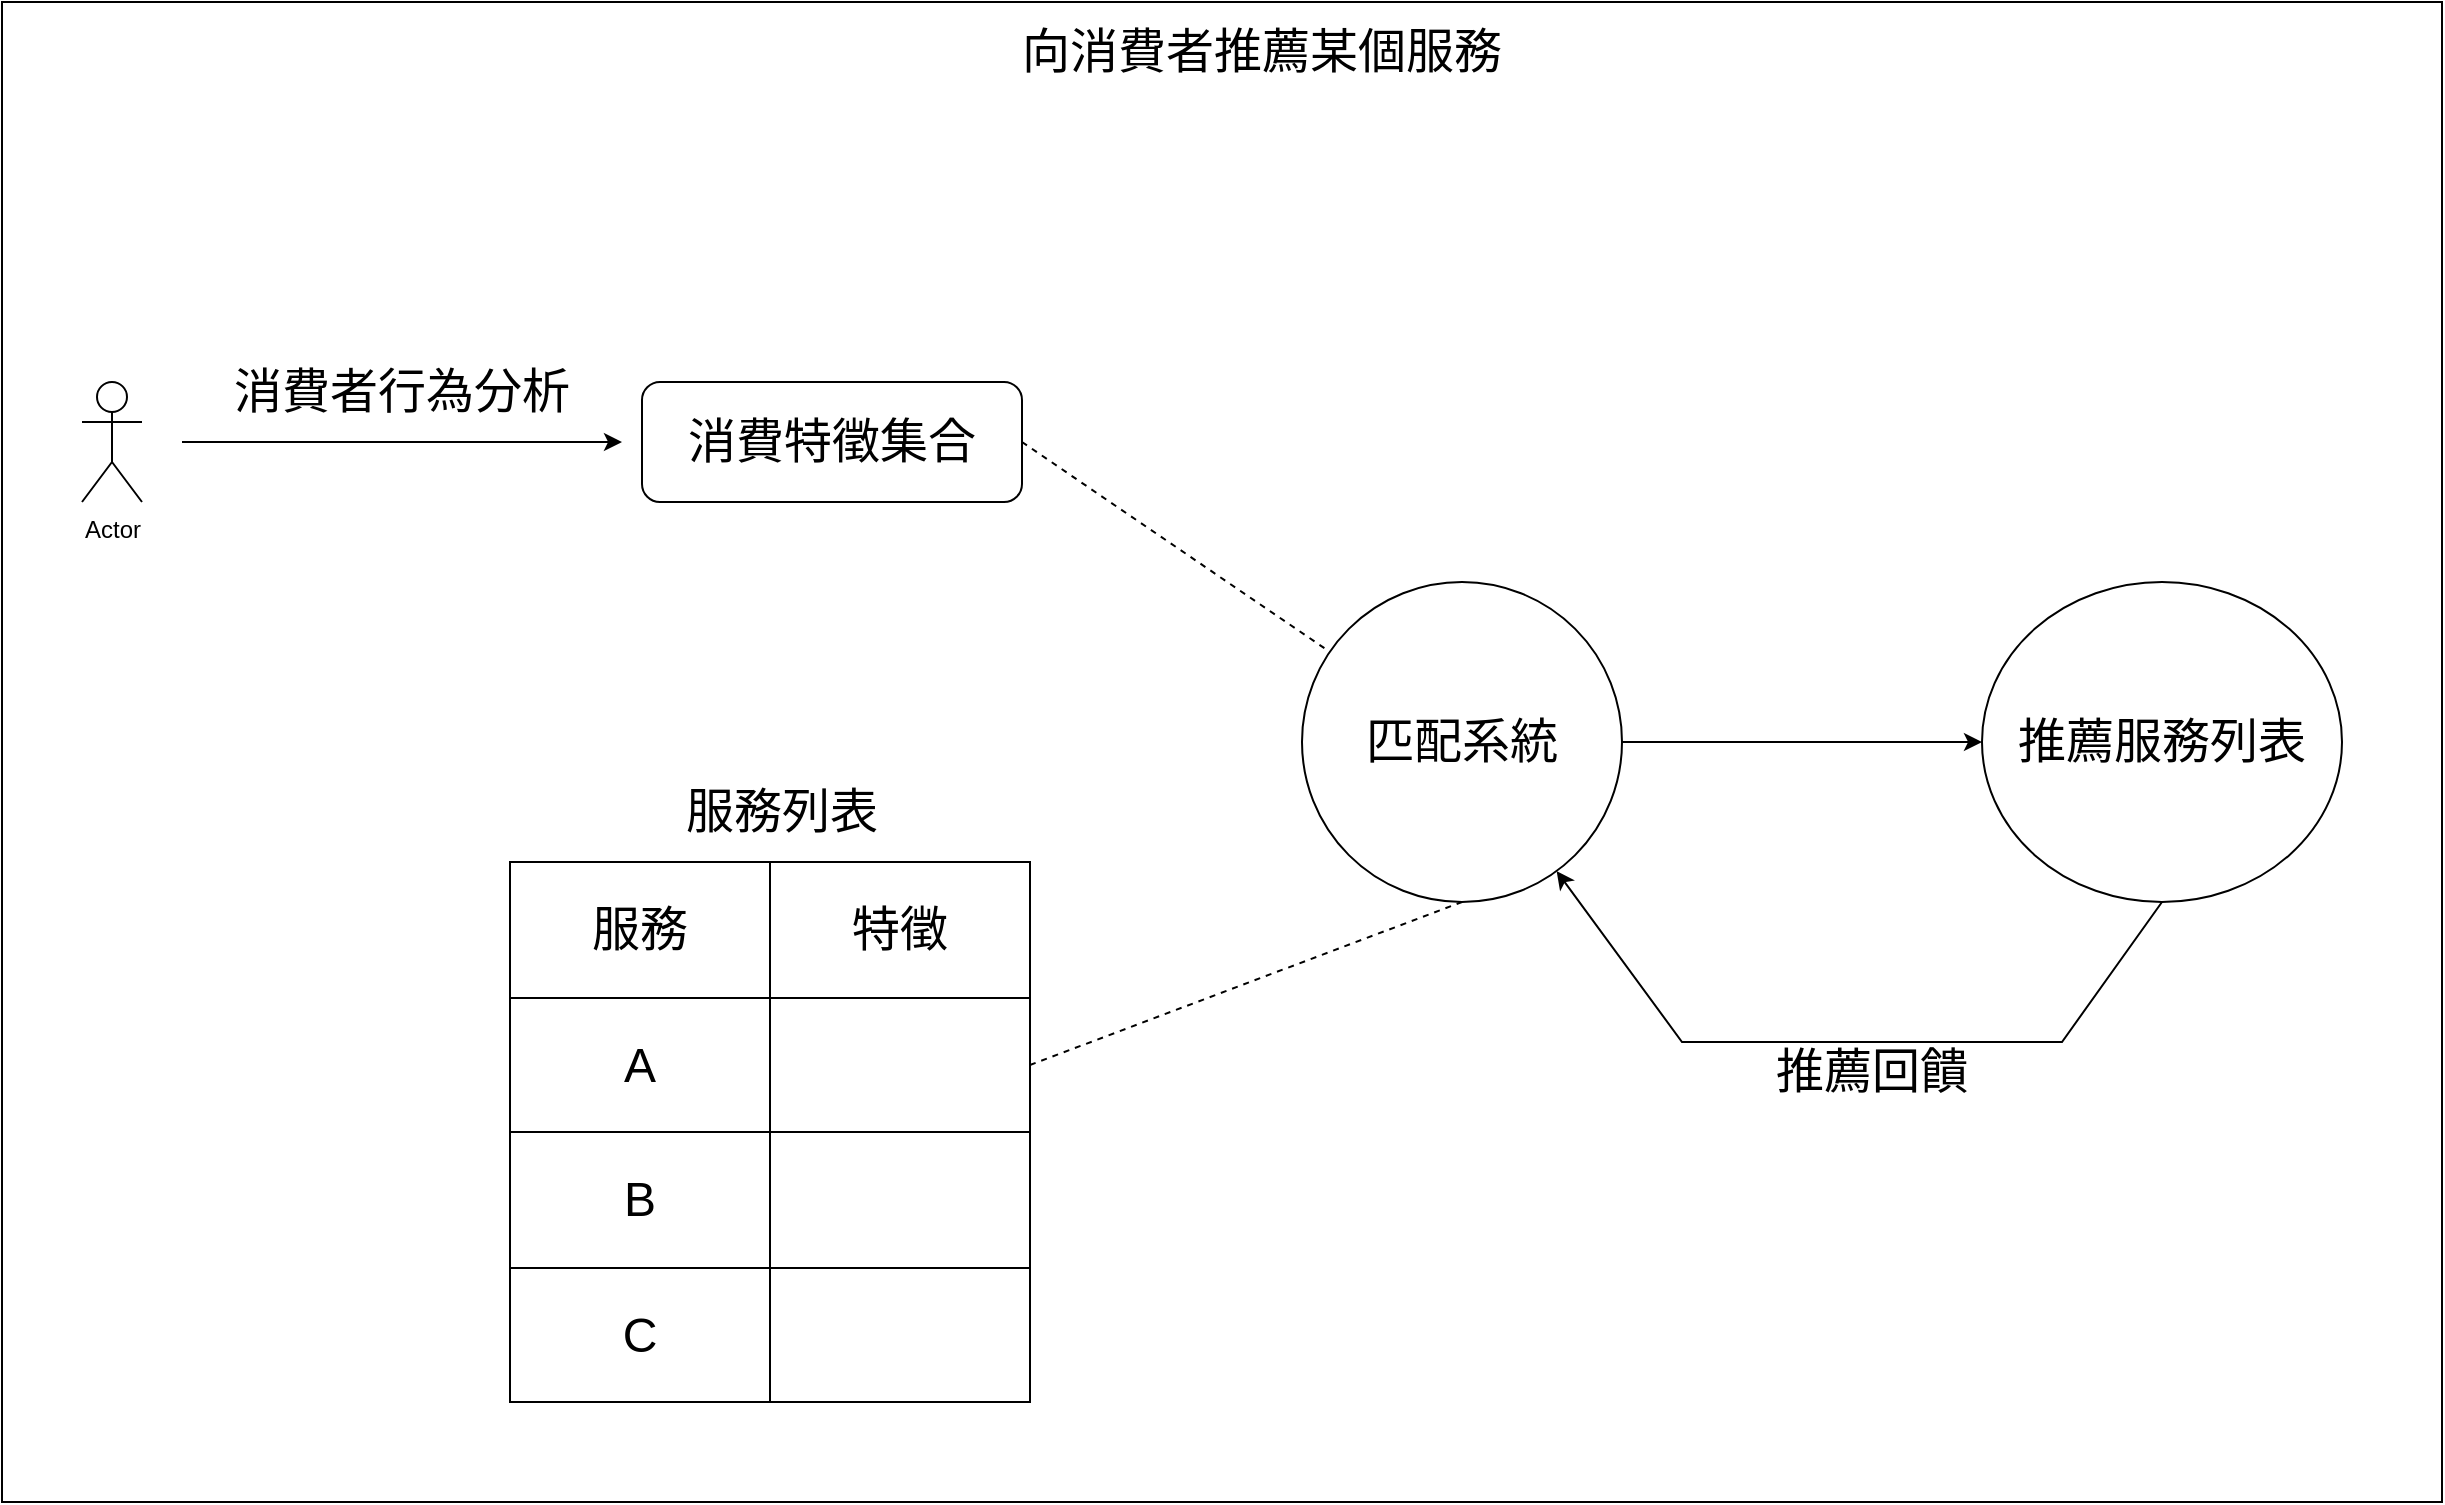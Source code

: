 <mxfile version="20.8.13" type="github" pages="2">
  <diagram name="向消費者推薦服務" id="dhUgk3jcvv3Kj5D0MqxD">
    <mxGraphModel dx="2074" dy="1187" grid="1" gridSize="10" guides="1" tooltips="1" connect="1" arrows="1" fold="1" page="1" pageScale="1" pageWidth="827" pageHeight="1169" math="0" shadow="0">
      <root>
        <mxCell id="0" />
        <mxCell id="1" parent="0" />
        <mxCell id="ElCQ_ME15FlK9ruMkMYT-35" value="" style="rounded=0;whiteSpace=wrap;html=1;fontSize=24;" vertex="1" parent="1">
          <mxGeometry x="30" y="180" width="1220" height="750" as="geometry" />
        </mxCell>
        <mxCell id="ElCQ_ME15FlK9ruMkMYT-1" value="Actor" style="shape=umlActor;verticalLabelPosition=bottom;verticalAlign=top;html=1;outlineConnect=0;" vertex="1" parent="1">
          <mxGeometry x="70" y="370" width="30" height="60" as="geometry" />
        </mxCell>
        <mxCell id="ElCQ_ME15FlK9ruMkMYT-2" value="&lt;font style=&quot;font-size: 24px;&quot;&gt;消費者行為分析&lt;/font&gt;" style="text;html=1;strokeColor=none;fillColor=none;align=center;verticalAlign=middle;whiteSpace=wrap;rounded=0;" vertex="1" parent="1">
          <mxGeometry x="140" y="350" width="180" height="50" as="geometry" />
        </mxCell>
        <mxCell id="ElCQ_ME15FlK9ruMkMYT-9" value="" style="endArrow=classic;html=1;rounded=0;fontSize=24;" edge="1" parent="1">
          <mxGeometry width="50" height="50" relative="1" as="geometry">
            <mxPoint x="120" y="400" as="sourcePoint" />
            <mxPoint x="340" y="400" as="targetPoint" />
          </mxGeometry>
        </mxCell>
        <mxCell id="ElCQ_ME15FlK9ruMkMYT-10" value="消費特徵集合" style="rounded=1;whiteSpace=wrap;html=1;fontSize=24;" vertex="1" parent="1">
          <mxGeometry x="350" y="370" width="190" height="60" as="geometry" />
        </mxCell>
        <mxCell id="ElCQ_ME15FlK9ruMkMYT-12" value="向消費者推薦某個服務" style="text;html=1;strokeColor=none;fillColor=none;align=center;verticalAlign=middle;whiteSpace=wrap;rounded=0;fontSize=24;" vertex="1" parent="1">
          <mxGeometry x="520" y="190" width="280" height="30" as="geometry" />
        </mxCell>
        <mxCell id="ElCQ_ME15FlK9ruMkMYT-13" value="" style="shape=table;startSize=0;container=1;collapsible=0;childLayout=tableLayout;fontSize=24;" vertex="1" parent="1">
          <mxGeometry x="284" y="610" width="260" height="270" as="geometry" />
        </mxCell>
        <mxCell id="ElCQ_ME15FlK9ruMkMYT-14" value="" style="shape=tableRow;horizontal=0;startSize=0;swimlaneHead=0;swimlaneBody=0;strokeColor=inherit;top=0;left=0;bottom=0;right=0;collapsible=0;dropTarget=0;fillColor=none;points=[[0,0.5],[1,0.5]];portConstraint=eastwest;fontSize=24;" vertex="1" parent="ElCQ_ME15FlK9ruMkMYT-13">
          <mxGeometry width="260" height="68" as="geometry" />
        </mxCell>
        <mxCell id="ElCQ_ME15FlK9ruMkMYT-15" value="服務" style="shape=partialRectangle;html=1;whiteSpace=wrap;connectable=0;strokeColor=inherit;overflow=hidden;fillColor=none;top=0;left=0;bottom=0;right=0;pointerEvents=1;fontSize=24;" vertex="1" parent="ElCQ_ME15FlK9ruMkMYT-14">
          <mxGeometry width="130" height="68" as="geometry">
            <mxRectangle width="130" height="68" as="alternateBounds" />
          </mxGeometry>
        </mxCell>
        <mxCell id="ElCQ_ME15FlK9ruMkMYT-16" value="特徵" style="shape=partialRectangle;html=1;whiteSpace=wrap;connectable=0;strokeColor=inherit;overflow=hidden;fillColor=none;top=0;left=0;bottom=0;right=0;pointerEvents=1;fontSize=24;" vertex="1" parent="ElCQ_ME15FlK9ruMkMYT-14">
          <mxGeometry x="130" width="130" height="68" as="geometry">
            <mxRectangle width="130" height="68" as="alternateBounds" />
          </mxGeometry>
        </mxCell>
        <mxCell id="ElCQ_ME15FlK9ruMkMYT-17" value="" style="shape=tableRow;horizontal=0;startSize=0;swimlaneHead=0;swimlaneBody=0;strokeColor=inherit;top=0;left=0;bottom=0;right=0;collapsible=0;dropTarget=0;fillColor=none;points=[[0,0.5],[1,0.5]];portConstraint=eastwest;fontSize=24;" vertex="1" parent="ElCQ_ME15FlK9ruMkMYT-13">
          <mxGeometry y="68" width="260" height="67" as="geometry" />
        </mxCell>
        <mxCell id="ElCQ_ME15FlK9ruMkMYT-18" value="A" style="shape=partialRectangle;html=1;whiteSpace=wrap;connectable=0;strokeColor=inherit;overflow=hidden;fillColor=none;top=0;left=0;bottom=0;right=0;pointerEvents=1;fontSize=24;" vertex="1" parent="ElCQ_ME15FlK9ruMkMYT-17">
          <mxGeometry width="130" height="67" as="geometry">
            <mxRectangle width="130" height="67" as="alternateBounds" />
          </mxGeometry>
        </mxCell>
        <mxCell id="ElCQ_ME15FlK9ruMkMYT-19" value="" style="shape=partialRectangle;html=1;whiteSpace=wrap;connectable=0;strokeColor=inherit;overflow=hidden;fillColor=none;top=0;left=0;bottom=0;right=0;pointerEvents=1;fontSize=24;" vertex="1" parent="ElCQ_ME15FlK9ruMkMYT-17">
          <mxGeometry x="130" width="130" height="67" as="geometry">
            <mxRectangle width="130" height="67" as="alternateBounds" />
          </mxGeometry>
        </mxCell>
        <mxCell id="ElCQ_ME15FlK9ruMkMYT-20" value="" style="shape=tableRow;horizontal=0;startSize=0;swimlaneHead=0;swimlaneBody=0;strokeColor=inherit;top=0;left=0;bottom=0;right=0;collapsible=0;dropTarget=0;fillColor=none;points=[[0,0.5],[1,0.5]];portConstraint=eastwest;fontSize=24;" vertex="1" parent="ElCQ_ME15FlK9ruMkMYT-13">
          <mxGeometry y="135" width="260" height="68" as="geometry" />
        </mxCell>
        <mxCell id="ElCQ_ME15FlK9ruMkMYT-21" value="B" style="shape=partialRectangle;html=1;whiteSpace=wrap;connectable=0;strokeColor=inherit;overflow=hidden;fillColor=none;top=0;left=0;bottom=0;right=0;pointerEvents=1;fontSize=24;" vertex="1" parent="ElCQ_ME15FlK9ruMkMYT-20">
          <mxGeometry width="130" height="68" as="geometry">
            <mxRectangle width="130" height="68" as="alternateBounds" />
          </mxGeometry>
        </mxCell>
        <mxCell id="ElCQ_ME15FlK9ruMkMYT-22" value="" style="shape=partialRectangle;html=1;whiteSpace=wrap;connectable=0;strokeColor=inherit;overflow=hidden;fillColor=none;top=0;left=0;bottom=0;right=0;pointerEvents=1;fontSize=24;" vertex="1" parent="ElCQ_ME15FlK9ruMkMYT-20">
          <mxGeometry x="130" width="130" height="68" as="geometry">
            <mxRectangle width="130" height="68" as="alternateBounds" />
          </mxGeometry>
        </mxCell>
        <mxCell id="ElCQ_ME15FlK9ruMkMYT-23" value="" style="shape=tableRow;horizontal=0;startSize=0;swimlaneHead=0;swimlaneBody=0;strokeColor=inherit;top=0;left=0;bottom=0;right=0;collapsible=0;dropTarget=0;fillColor=none;points=[[0,0.5],[1,0.5]];portConstraint=eastwest;fontSize=24;" vertex="1" parent="ElCQ_ME15FlK9ruMkMYT-13">
          <mxGeometry y="203" width="260" height="67" as="geometry" />
        </mxCell>
        <mxCell id="ElCQ_ME15FlK9ruMkMYT-24" value="C" style="shape=partialRectangle;html=1;whiteSpace=wrap;connectable=0;strokeColor=inherit;overflow=hidden;fillColor=none;top=0;left=0;bottom=0;right=0;pointerEvents=1;fontSize=24;" vertex="1" parent="ElCQ_ME15FlK9ruMkMYT-23">
          <mxGeometry width="130" height="67" as="geometry">
            <mxRectangle width="130" height="67" as="alternateBounds" />
          </mxGeometry>
        </mxCell>
        <mxCell id="ElCQ_ME15FlK9ruMkMYT-25" value="" style="shape=partialRectangle;html=1;whiteSpace=wrap;connectable=0;strokeColor=inherit;overflow=hidden;fillColor=none;top=0;left=0;bottom=0;right=0;pointerEvents=1;fontSize=24;" vertex="1" parent="ElCQ_ME15FlK9ruMkMYT-23">
          <mxGeometry x="130" width="130" height="67" as="geometry">
            <mxRectangle width="130" height="67" as="alternateBounds" />
          </mxGeometry>
        </mxCell>
        <mxCell id="ElCQ_ME15FlK9ruMkMYT-26" value="服務列表" style="text;html=1;strokeColor=none;fillColor=none;align=center;verticalAlign=middle;whiteSpace=wrap;rounded=0;fontSize=24;" vertex="1" parent="1">
          <mxGeometry x="350" y="570" width="140" height="30" as="geometry" />
        </mxCell>
        <mxCell id="ElCQ_ME15FlK9ruMkMYT-28" value="" style="endArrow=none;dashed=1;html=1;rounded=0;fontSize=24;exitX=1;exitY=0.5;exitDx=0;exitDy=0;" edge="1" parent="1" source="ElCQ_ME15FlK9ruMkMYT-10" target="ElCQ_ME15FlK9ruMkMYT-29">
          <mxGeometry width="50" height="50" relative="1" as="geometry">
            <mxPoint x="390" y="620" as="sourcePoint" />
            <mxPoint x="740" y="400" as="targetPoint" />
          </mxGeometry>
        </mxCell>
        <mxCell id="ElCQ_ME15FlK9ruMkMYT-29" value="匹配系統" style="ellipse;whiteSpace=wrap;html=1;aspect=fixed;fontSize=24;" vertex="1" parent="1">
          <mxGeometry x="680" y="470" width="160" height="160" as="geometry" />
        </mxCell>
        <mxCell id="ElCQ_ME15FlK9ruMkMYT-30" value="" style="endArrow=none;dashed=1;html=1;rounded=0;fontSize=24;exitX=1;exitY=0.5;exitDx=0;exitDy=0;entryX=0.5;entryY=1;entryDx=0;entryDy=0;" edge="1" parent="1" source="ElCQ_ME15FlK9ruMkMYT-17" target="ElCQ_ME15FlK9ruMkMYT-29">
          <mxGeometry width="50" height="50" relative="1" as="geometry">
            <mxPoint x="390" y="620" as="sourcePoint" />
            <mxPoint x="440" y="570" as="targetPoint" />
          </mxGeometry>
        </mxCell>
        <mxCell id="ElCQ_ME15FlK9ruMkMYT-31" value="推薦服務列表" style="ellipse;whiteSpace=wrap;html=1;fontSize=24;" vertex="1" parent="1">
          <mxGeometry x="1020" y="470" width="180" height="160" as="geometry" />
        </mxCell>
        <mxCell id="ElCQ_ME15FlK9ruMkMYT-32" value="" style="endArrow=classic;html=1;rounded=0;fontSize=24;exitX=1;exitY=0.5;exitDx=0;exitDy=0;entryX=0;entryY=0.5;entryDx=0;entryDy=0;" edge="1" parent="1" source="ElCQ_ME15FlK9ruMkMYT-29" target="ElCQ_ME15FlK9ruMkMYT-31">
          <mxGeometry width="50" height="50" relative="1" as="geometry">
            <mxPoint x="840" y="560" as="sourcePoint" />
            <mxPoint x="440" y="570" as="targetPoint" />
          </mxGeometry>
        </mxCell>
        <mxCell id="ElCQ_ME15FlK9ruMkMYT-33" value="" style="endArrow=classic;html=1;rounded=0;fontSize=24;exitX=0.5;exitY=1;exitDx=0;exitDy=0;" edge="1" parent="1" source="ElCQ_ME15FlK9ruMkMYT-31" target="ElCQ_ME15FlK9ruMkMYT-29">
          <mxGeometry width="50" height="50" relative="1" as="geometry">
            <mxPoint x="440" y="660" as="sourcePoint" />
            <mxPoint x="940" y="800" as="targetPoint" />
            <Array as="points">
              <mxPoint x="1060" y="700" />
              <mxPoint x="870" y="700" />
            </Array>
          </mxGeometry>
        </mxCell>
        <mxCell id="ElCQ_ME15FlK9ruMkMYT-34" value="推薦回饋" style="text;html=1;strokeColor=none;fillColor=none;align=center;verticalAlign=middle;whiteSpace=wrap;rounded=0;fontSize=24;" vertex="1" parent="1">
          <mxGeometry x="900" y="700" width="130" height="30" as="geometry" />
        </mxCell>
      </root>
    </mxGraphModel>
  </diagram>
  <diagram id="1NCWEjhOBoDvCMJmZ1mz" name="消費特徵模型訓練">
    <mxGraphModel dx="2074" dy="1187" grid="1" gridSize="10" guides="1" tooltips="1" connect="1" arrows="1" fold="1" page="1" pageScale="1" pageWidth="827" pageHeight="1169" math="0" shadow="0">
      <root>
        <mxCell id="0" />
        <mxCell id="1" parent="0" />
        <mxCell id="SLhTL3J1dAdtY759ORS7-2" value="Actor" style="shape=umlActor;verticalLabelPosition=bottom;verticalAlign=top;html=1;outlineConnect=0;" vertex="1" parent="1">
          <mxGeometry x="70" y="450" width="30" height="60" as="geometry" />
        </mxCell>
        <mxCell id="SLhTL3J1dAdtY759ORS7-6" value="消費預測模型訓練" style="text;html=1;strokeColor=none;fillColor=none;align=center;verticalAlign=middle;whiteSpace=wrap;rounded=0;fontSize=24;" vertex="1" parent="1">
          <mxGeometry x="520" y="270" width="280" height="30" as="geometry" />
        </mxCell>
        <mxCell id="Waa5VXAnRowgw368cDYK-1" value="消費特徵模型" style="ellipse;whiteSpace=wrap;html=1;aspect=fixed;fontSize=24;" vertex="1" parent="1">
          <mxGeometry x="150" y="640" width="240" height="240" as="geometry" />
        </mxCell>
        <mxCell id="Waa5VXAnRowgw368cDYK-3" value="" style="endArrow=classic;html=1;rounded=0;fontSize=24;exitX=1;exitY=0.333;exitDx=0;exitDy=0;exitPerimeter=0;" edge="1" parent="1" source="SLhTL3J1dAdtY759ORS7-2" target="Waa5VXAnRowgw368cDYK-4">
          <mxGeometry width="50" height="50" relative="1" as="geometry">
            <mxPoint x="390" y="630" as="sourcePoint" />
            <mxPoint x="630" y="470" as="targetPoint" />
          </mxGeometry>
        </mxCell>
        <mxCell id="Waa5VXAnRowgw368cDYK-4" value="服務" style="rounded=1;whiteSpace=wrap;html=1;fontSize=24;" vertex="1" parent="1">
          <mxGeometry x="570" y="440" width="120" height="60" as="geometry" />
        </mxCell>
        <mxCell id="Waa5VXAnRowgw368cDYK-5" value="消費" style="text;html=1;strokeColor=none;fillColor=none;align=center;verticalAlign=middle;whiteSpace=wrap;rounded=0;fontSize=24;" vertex="1" parent="1">
          <mxGeometry x="280" y="440" width="150" height="30" as="geometry" />
        </mxCell>
        <mxCell id="Waa5VXAnRowgw368cDYK-8" value="" style="endArrow=classic;html=1;rounded=0;fontSize=24;" edge="1" parent="1" target="Waa5VXAnRowgw368cDYK-1">
          <mxGeometry width="50" height="50" relative="1" as="geometry">
            <mxPoint x="100" y="520" as="sourcePoint" />
            <mxPoint x="440" y="580" as="targetPoint" />
          </mxGeometry>
        </mxCell>
        <mxCell id="Waa5VXAnRowgw368cDYK-9" value="消費者特徵" style="text;html=1;strokeColor=none;fillColor=none;align=center;verticalAlign=middle;whiteSpace=wrap;rounded=0;fontSize=24;" vertex="1" parent="1">
          <mxGeometry x="80" y="570" width="160" height="30" as="geometry" />
        </mxCell>
        <mxCell id="Waa5VXAnRowgw368cDYK-12" value="某次消費：" style="text;html=1;strokeColor=none;fillColor=none;align=center;verticalAlign=middle;whiteSpace=wrap;rounded=0;fontSize=24;" vertex="1" parent="1">
          <mxGeometry x="60" y="370" width="190" height="30" as="geometry" />
        </mxCell>
        <mxCell id="Waa5VXAnRowgw368cDYK-13" value="" style="endArrow=classic;html=1;rounded=0;fontSize=24;exitX=1;exitY=0.5;exitDx=0;exitDy=0;" edge="1" parent="1" source="Waa5VXAnRowgw368cDYK-1">
          <mxGeometry width="50" height="50" relative="1" as="geometry">
            <mxPoint x="390" y="870" as="sourcePoint" />
            <mxPoint x="540" y="760" as="targetPoint" />
          </mxGeometry>
        </mxCell>
        <mxCell id="Waa5VXAnRowgw368cDYK-14" value="預測的服務特徵" style="rounded=1;whiteSpace=wrap;html=1;fontSize=24;" vertex="1" parent="1">
          <mxGeometry x="540" y="730" width="180" height="60" as="geometry" />
        </mxCell>
        <mxCell id="Waa5VXAnRowgw368cDYK-15" value="" style="endArrow=classic;html=1;rounded=0;fontSize=24;exitX=0.5;exitY=1;exitDx=0;exitDy=0;entryX=0.5;entryY=0;entryDx=0;entryDy=0;" edge="1" parent="1" source="Waa5VXAnRowgw368cDYK-4" target="Waa5VXAnRowgw368cDYK-14">
          <mxGeometry width="50" height="50" relative="1" as="geometry">
            <mxPoint x="390" y="870" as="sourcePoint" />
            <mxPoint x="440" y="820" as="targetPoint" />
          </mxGeometry>
        </mxCell>
        <mxCell id="Waa5VXAnRowgw368cDYK-16" value="真實的服務特徵" style="text;html=1;strokeColor=none;fillColor=none;align=center;verticalAlign=middle;whiteSpace=wrap;rounded=0;fontSize=24;" vertex="1" parent="1">
          <mxGeometry x="440" y="585" width="190" height="30" as="geometry" />
        </mxCell>
        <mxCell id="Waa5VXAnRowgw368cDYK-17" value="匹配程度達到80%" style="text;html=1;strokeColor=none;fillColor=none;align=center;verticalAlign=middle;whiteSpace=wrap;rounded=0;fontSize=24;" vertex="1" parent="1">
          <mxGeometry x="520" y="850" width="260" height="30" as="geometry" />
        </mxCell>
      </root>
    </mxGraphModel>
  </diagram>
</mxfile>
